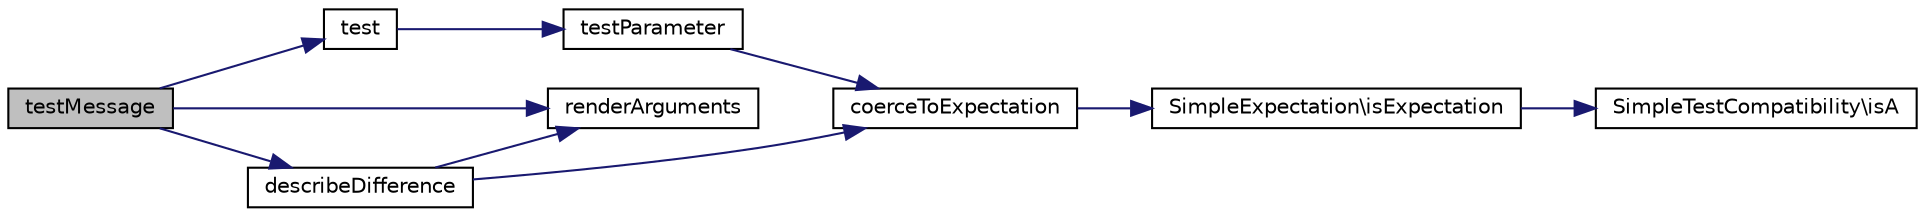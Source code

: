 digraph "testMessage"
{
  edge [fontname="Helvetica",fontsize="10",labelfontname="Helvetica",labelfontsize="10"];
  node [fontname="Helvetica",fontsize="10",shape=record];
  rankdir="LR";
  Node1 [label="testMessage",height=0.2,width=0.4,color="black", fillcolor="grey75", style="filled" fontcolor="black"];
  Node1 -> Node2 [color="midnightblue",fontsize="10",style="solid",fontname="Helvetica"];
  Node2 [label="test",height=0.2,width=0.4,color="black", fillcolor="white", style="filled",URL="$class_parameters_expectation.html#a97935d091fb075dd3c860ddc8d155440"];
  Node2 -> Node3 [color="midnightblue",fontsize="10",style="solid",fontname="Helvetica"];
  Node3 [label="testParameter",height=0.2,width=0.4,color="black", fillcolor="white", style="filled",URL="$class_parameters_expectation.html#aa24818da084c0223b4ba5d64c5d7e3eb"];
  Node3 -> Node4 [color="midnightblue",fontsize="10",style="solid",fontname="Helvetica"];
  Node4 [label="coerceToExpectation",height=0.2,width=0.4,color="black", fillcolor="white", style="filled",URL="$class_parameters_expectation.html#a3bab40329bc36f08840bd40a4ab9a15c"];
  Node4 -> Node5 [color="midnightblue",fontsize="10",style="solid",fontname="Helvetica"];
  Node5 [label="SimpleExpectation\\isExpectation",height=0.2,width=0.4,color="black", fillcolor="white", style="filled",URL="$class_simple_expectation.html#a1d5c795d731ea1d131960009116ef87e"];
  Node5 -> Node6 [color="midnightblue",fontsize="10",style="solid",fontname="Helvetica"];
  Node6 [label="SimpleTestCompatibility\\isA",height=0.2,width=0.4,color="black", fillcolor="white", style="filled",URL="$class_simple_test_compatibility.html#a89339a52a329ae34fbb05260963b066b"];
  Node1 -> Node7 [color="midnightblue",fontsize="10",style="solid",fontname="Helvetica"];
  Node7 [label="renderArguments",height=0.2,width=0.4,color="black", fillcolor="white", style="filled",URL="$class_parameters_expectation.html#ab1c52c7717c0d7322b5374d6602f6d22"];
  Node1 -> Node8 [color="midnightblue",fontsize="10",style="solid",fontname="Helvetica"];
  Node8 [label="describeDifference",height=0.2,width=0.4,color="black", fillcolor="white", style="filled",URL="$class_parameters_expectation.html#a4bf6e513ee6645287d8b4309e6962632"];
  Node8 -> Node7 [color="midnightblue",fontsize="10",style="solid",fontname="Helvetica"];
  Node8 -> Node4 [color="midnightblue",fontsize="10",style="solid",fontname="Helvetica"];
}

